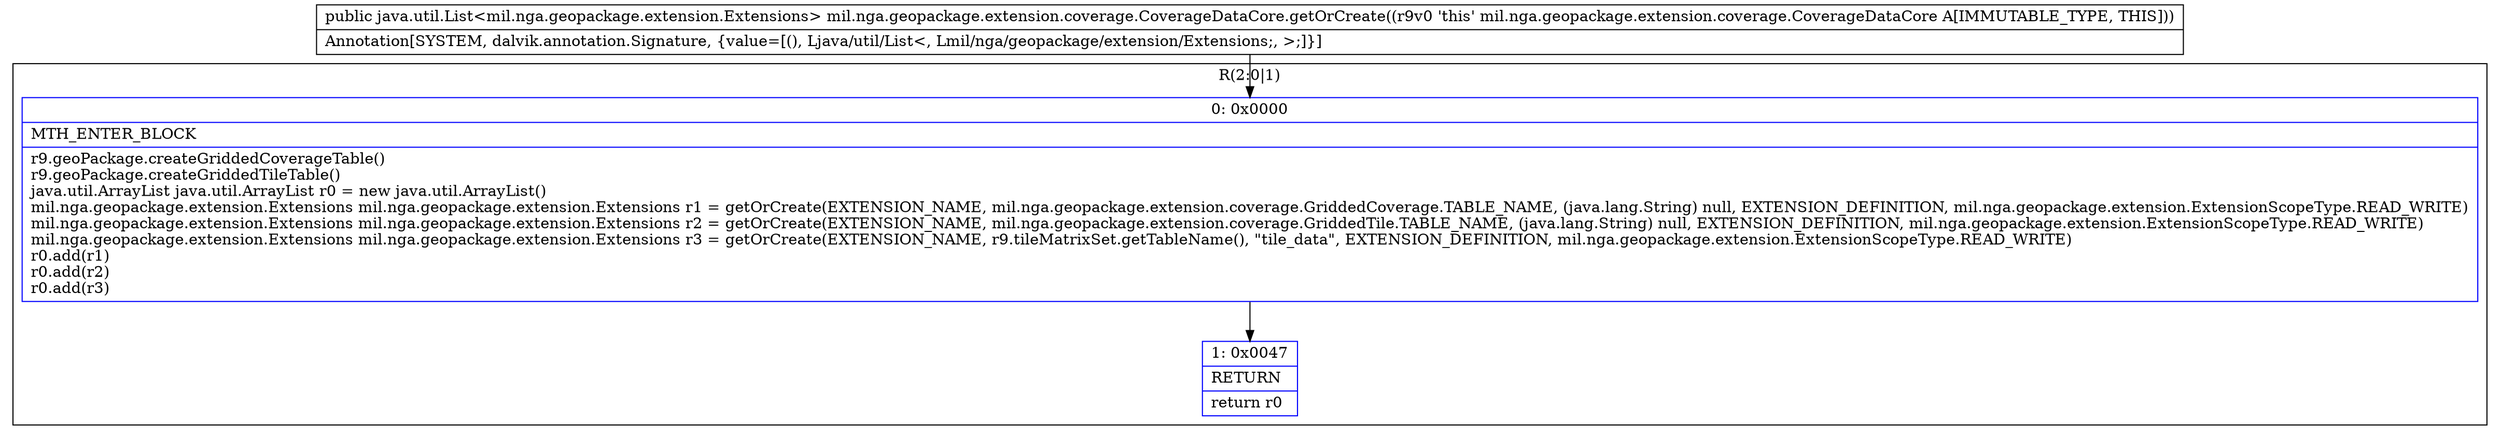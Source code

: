 digraph "CFG formil.nga.geopackage.extension.coverage.CoverageDataCore.getOrCreate()Ljava\/util\/List;" {
subgraph cluster_Region_2083021683 {
label = "R(2:0|1)";
node [shape=record,color=blue];
Node_0 [shape=record,label="{0\:\ 0x0000|MTH_ENTER_BLOCK\l|r9.geoPackage.createGriddedCoverageTable()\lr9.geoPackage.createGriddedTileTable()\ljava.util.ArrayList java.util.ArrayList r0 = new java.util.ArrayList()\lmil.nga.geopackage.extension.Extensions mil.nga.geopackage.extension.Extensions r1 = getOrCreate(EXTENSION_NAME, mil.nga.geopackage.extension.coverage.GriddedCoverage.TABLE_NAME, (java.lang.String) null, EXTENSION_DEFINITION, mil.nga.geopackage.extension.ExtensionScopeType.READ_WRITE)\lmil.nga.geopackage.extension.Extensions mil.nga.geopackage.extension.Extensions r2 = getOrCreate(EXTENSION_NAME, mil.nga.geopackage.extension.coverage.GriddedTile.TABLE_NAME, (java.lang.String) null, EXTENSION_DEFINITION, mil.nga.geopackage.extension.ExtensionScopeType.READ_WRITE)\lmil.nga.geopackage.extension.Extensions mil.nga.geopackage.extension.Extensions r3 = getOrCreate(EXTENSION_NAME, r9.tileMatrixSet.getTableName(), \"tile_data\", EXTENSION_DEFINITION, mil.nga.geopackage.extension.ExtensionScopeType.READ_WRITE)\lr0.add(r1)\lr0.add(r2)\lr0.add(r3)\l}"];
Node_1 [shape=record,label="{1\:\ 0x0047|RETURN\l|return r0\l}"];
}
MethodNode[shape=record,label="{public java.util.List\<mil.nga.geopackage.extension.Extensions\> mil.nga.geopackage.extension.coverage.CoverageDataCore.getOrCreate((r9v0 'this' mil.nga.geopackage.extension.coverage.CoverageDataCore A[IMMUTABLE_TYPE, THIS]))  | Annotation[SYSTEM, dalvik.annotation.Signature, \{value=[(), Ljava\/util\/List\<, Lmil\/nga\/geopackage\/extension\/Extensions;, \>;]\}]\l}"];
MethodNode -> Node_0;
Node_0 -> Node_1;
}


